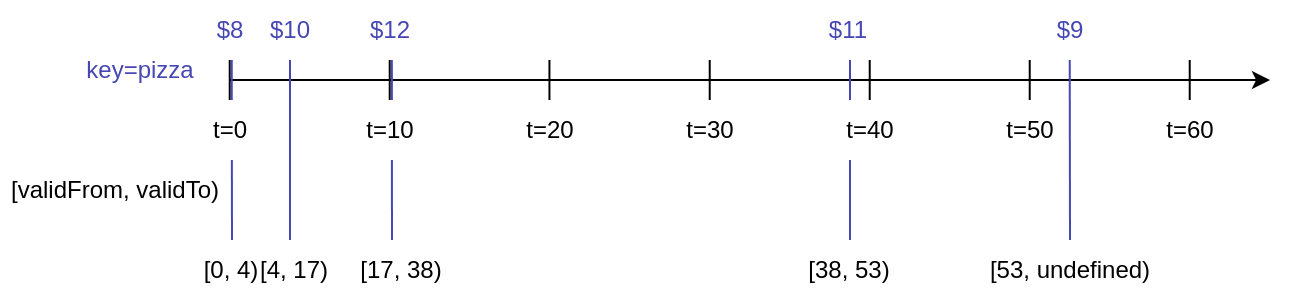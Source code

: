 <mxfile version="24.7.7">
  <diagram name="페이지-1" id="V4AV_RmFJt2NX07-JDYr">
    <mxGraphModel dx="233" dy="443" grid="1" gridSize="10" guides="1" tooltips="1" connect="1" arrows="1" fold="1" page="1" pageScale="1" pageWidth="1169" pageHeight="827" math="0" shadow="0">
      <root>
        <mxCell id="0" />
        <mxCell id="1" parent="0" />
        <mxCell id="ywAT1ExUO0MSNjAcsAdt-11" value="" style="endArrow=none;html=1;rounded=0;" edge="1" parent="1">
          <mxGeometry width="50" height="50" relative="1" as="geometry">
            <mxPoint x="159.86" y="610" as="sourcePoint" />
            <mxPoint x="159.86" y="590" as="targetPoint" />
          </mxGeometry>
        </mxCell>
        <mxCell id="ywAT1ExUO0MSNjAcsAdt-1" value="key=pizza" style="text;html=1;align=center;verticalAlign=middle;whiteSpace=wrap;rounded=0;fontColor=#4747B3;" vertex="1" parent="1">
          <mxGeometry x="80" y="580" width="70" height="30" as="geometry" />
        </mxCell>
        <mxCell id="ywAT1ExUO0MSNjAcsAdt-2" value="" style="endArrow=classic;html=1;rounded=0;" edge="1" parent="1">
          <mxGeometry width="50" height="50" relative="1" as="geometry">
            <mxPoint x="160" y="600" as="sourcePoint" />
            <mxPoint x="680" y="600" as="targetPoint" />
          </mxGeometry>
        </mxCell>
        <mxCell id="ywAT1ExUO0MSNjAcsAdt-5" value="t=20" style="text;html=1;align=center;verticalAlign=middle;whiteSpace=wrap;rounded=0;" vertex="1" parent="1">
          <mxGeometry x="290" y="610" width="60" height="30" as="geometry" />
        </mxCell>
        <mxCell id="ywAT1ExUO0MSNjAcsAdt-6" value="t=30" style="text;html=1;align=center;verticalAlign=middle;whiteSpace=wrap;rounded=0;" vertex="1" parent="1">
          <mxGeometry x="370" y="610" width="60" height="30" as="geometry" />
        </mxCell>
        <mxCell id="ywAT1ExUO0MSNjAcsAdt-8" value="t=50" style="text;html=1;align=center;verticalAlign=middle;whiteSpace=wrap;rounded=0;" vertex="1" parent="1">
          <mxGeometry x="530" y="610" width="60" height="30" as="geometry" />
        </mxCell>
        <mxCell id="ywAT1ExUO0MSNjAcsAdt-9" value="t=60" style="text;html=1;align=center;verticalAlign=middle;whiteSpace=wrap;rounded=0;" vertex="1" parent="1">
          <mxGeometry x="610" y="610" width="60" height="30" as="geometry" />
        </mxCell>
        <mxCell id="ywAT1ExUO0MSNjAcsAdt-12" value="" style="endArrow=none;html=1;rounded=0;" edge="1" parent="1">
          <mxGeometry width="50" height="50" relative="1" as="geometry">
            <mxPoint x="239.86" y="610" as="sourcePoint" />
            <mxPoint x="239.86" y="590" as="targetPoint" />
          </mxGeometry>
        </mxCell>
        <mxCell id="ywAT1ExUO0MSNjAcsAdt-13" value="" style="endArrow=none;html=1;rounded=0;" edge="1" parent="1">
          <mxGeometry width="50" height="50" relative="1" as="geometry">
            <mxPoint x="319.72" y="610" as="sourcePoint" />
            <mxPoint x="319.72" y="590" as="targetPoint" />
          </mxGeometry>
        </mxCell>
        <mxCell id="ywAT1ExUO0MSNjAcsAdt-14" value="" style="endArrow=none;html=1;rounded=0;" edge="1" parent="1">
          <mxGeometry width="50" height="50" relative="1" as="geometry">
            <mxPoint x="399.86" y="610" as="sourcePoint" />
            <mxPoint x="399.86" y="590" as="targetPoint" />
          </mxGeometry>
        </mxCell>
        <mxCell id="ywAT1ExUO0MSNjAcsAdt-15" value="" style="endArrow=none;html=1;rounded=0;" edge="1" parent="1">
          <mxGeometry width="50" height="50" relative="1" as="geometry">
            <mxPoint x="479.86" y="610" as="sourcePoint" />
            <mxPoint x="479.86" y="590" as="targetPoint" />
          </mxGeometry>
        </mxCell>
        <mxCell id="ywAT1ExUO0MSNjAcsAdt-16" value="" style="endArrow=none;html=1;rounded=0;" edge="1" parent="1">
          <mxGeometry width="50" height="50" relative="1" as="geometry">
            <mxPoint x="559.86" y="610" as="sourcePoint" />
            <mxPoint x="559.86" y="590" as="targetPoint" />
          </mxGeometry>
        </mxCell>
        <mxCell id="ywAT1ExUO0MSNjAcsAdt-17" value="" style="endArrow=none;html=1;rounded=0;" edge="1" parent="1">
          <mxGeometry width="50" height="50" relative="1" as="geometry">
            <mxPoint x="639.86" y="610" as="sourcePoint" />
            <mxPoint x="639.86" y="590" as="targetPoint" />
          </mxGeometry>
        </mxCell>
        <mxCell id="ywAT1ExUO0MSNjAcsAdt-18" value="[validFrom, validTo)" style="text;html=1;align=center;verticalAlign=middle;whiteSpace=wrap;rounded=0;fontColor=#000000;" vertex="1" parent="1">
          <mxGeometry x="45" y="640" width="115" height="30" as="geometry" />
        </mxCell>
        <mxCell id="ywAT1ExUO0MSNjAcsAdt-19" value="$8" style="text;html=1;align=center;verticalAlign=middle;whiteSpace=wrap;rounded=0;fontColor=#4747B3;" vertex="1" parent="1">
          <mxGeometry x="125" y="560" width="70" height="30" as="geometry" />
        </mxCell>
        <mxCell id="ywAT1ExUO0MSNjAcsAdt-20" value="" style="endArrow=none;html=1;rounded=0;strokeColor=#4747B3;fontColor=#4747B3;" edge="1" parent="1">
          <mxGeometry width="50" height="50" relative="1" as="geometry">
            <mxPoint x="241" y="680" as="sourcePoint" />
            <mxPoint x="240.92" y="590" as="targetPoint" />
          </mxGeometry>
        </mxCell>
        <mxCell id="ywAT1ExUO0MSNjAcsAdt-21" value="$12" style="text;html=1;align=center;verticalAlign=middle;whiteSpace=wrap;rounded=0;fontColor=#4747B3;" vertex="1" parent="1">
          <mxGeometry x="205" y="560" width="70" height="30" as="geometry" />
        </mxCell>
        <mxCell id="ywAT1ExUO0MSNjAcsAdt-25" value="$10" style="text;html=1;align=center;verticalAlign=middle;whiteSpace=wrap;rounded=0;fontColor=#4747B3;" vertex="1" parent="1">
          <mxGeometry x="155" y="560" width="70" height="30" as="geometry" />
        </mxCell>
        <mxCell id="ywAT1ExUO0MSNjAcsAdt-4" value="t=10" style="text;html=1;align=center;verticalAlign=middle;whiteSpace=wrap;rounded=0;fillColor=default;" vertex="1" parent="1">
          <mxGeometry x="210" y="610" width="60" height="30" as="geometry" />
        </mxCell>
        <mxCell id="ywAT1ExUO0MSNjAcsAdt-27" value="" style="endArrow=none;html=1;rounded=0;strokeColor=#4747B3;fontColor=#4747B3;" edge="1" parent="1">
          <mxGeometry width="50" height="50" relative="1" as="geometry">
            <mxPoint x="470" y="680" as="sourcePoint" />
            <mxPoint x="470" y="590" as="targetPoint" />
          </mxGeometry>
        </mxCell>
        <mxCell id="ywAT1ExUO0MSNjAcsAdt-28" value="" style="endArrow=none;html=1;rounded=0;strokeColor=#4747B3;fontColor=#4747B3;" edge="1" parent="1">
          <mxGeometry width="50" height="50" relative="1" as="geometry">
            <mxPoint x="161" y="680" as="sourcePoint" />
            <mxPoint x="160.86" y="590" as="targetPoint" />
          </mxGeometry>
        </mxCell>
        <mxCell id="ywAT1ExUO0MSNjAcsAdt-3" value="t=0" style="text;html=1;align=center;verticalAlign=middle;whiteSpace=wrap;rounded=0;fillColor=default;" vertex="1" parent="1">
          <mxGeometry x="130" y="610" width="60" height="30" as="geometry" />
        </mxCell>
        <mxCell id="ywAT1ExUO0MSNjAcsAdt-26" value="" style="endArrow=none;html=1;rounded=0;strokeColor=#4747B3;fontColor=#4747B3;" edge="1" parent="1">
          <mxGeometry width="50" height="50" relative="1" as="geometry">
            <mxPoint x="190" y="680" as="sourcePoint" />
            <mxPoint x="190" y="590" as="targetPoint" />
          </mxGeometry>
        </mxCell>
        <mxCell id="ywAT1ExUO0MSNjAcsAdt-7" value="t=40" style="text;html=1;align=center;verticalAlign=middle;whiteSpace=wrap;rounded=0;fillColor=default;" vertex="1" parent="1">
          <mxGeometry x="450" y="610" width="60" height="30" as="geometry" />
        </mxCell>
        <mxCell id="ywAT1ExUO0MSNjAcsAdt-29" value="$11" style="text;html=1;align=center;verticalAlign=middle;whiteSpace=wrap;rounded=0;fontColor=#4747B3;" vertex="1" parent="1">
          <mxGeometry x="434" y="560" width="70" height="30" as="geometry" />
        </mxCell>
        <mxCell id="ywAT1ExUO0MSNjAcsAdt-31" value="" style="endArrow=none;html=1;rounded=0;strokeColor=#4747B3;fontColor=#4747B3;" edge="1" parent="1">
          <mxGeometry width="50" height="50" relative="1" as="geometry">
            <mxPoint x="580" y="680" as="sourcePoint" />
            <mxPoint x="579.86" y="590" as="targetPoint" />
          </mxGeometry>
        </mxCell>
        <mxCell id="ywAT1ExUO0MSNjAcsAdt-32" value="$9" style="text;html=1;align=center;verticalAlign=middle;whiteSpace=wrap;rounded=0;fontColor=#4747B3;" vertex="1" parent="1">
          <mxGeometry x="545" y="560" width="70" height="30" as="geometry" />
        </mxCell>
        <mxCell id="ywAT1ExUO0MSNjAcsAdt-33" value="[0, 4)" style="text;html=1;align=center;verticalAlign=middle;whiteSpace=wrap;rounded=0;fontColor=#000000;" vertex="1" parent="1">
          <mxGeometry x="142.5" y="680" width="35" height="30" as="geometry" />
        </mxCell>
        <mxCell id="ywAT1ExUO0MSNjAcsAdt-34" value="[4, 17)" style="text;html=1;align=center;verticalAlign=middle;whiteSpace=wrap;rounded=0;fontColor=#000000;" vertex="1" parent="1">
          <mxGeometry x="172.5" y="680" width="37.5" height="30" as="geometry" />
        </mxCell>
        <mxCell id="ywAT1ExUO0MSNjAcsAdt-35" value="[17, 38)" style="text;html=1;align=center;verticalAlign=middle;whiteSpace=wrap;rounded=0;fontColor=#000000;" vertex="1" parent="1">
          <mxGeometry x="221.25" y="680" width="48.75" height="30" as="geometry" />
        </mxCell>
        <mxCell id="ywAT1ExUO0MSNjAcsAdt-36" value="[38, 53)" style="text;html=1;align=center;verticalAlign=middle;whiteSpace=wrap;rounded=0;fontColor=#000000;" vertex="1" parent="1">
          <mxGeometry x="444.63" y="680" width="48.75" height="30" as="geometry" />
        </mxCell>
        <mxCell id="ywAT1ExUO0MSNjAcsAdt-37" value="[53, undefined)" style="text;html=1;align=center;verticalAlign=middle;whiteSpace=wrap;rounded=0;fontColor=#000000;" vertex="1" parent="1">
          <mxGeometry x="537.82" y="680" width="84.37" height="30" as="geometry" />
        </mxCell>
      </root>
    </mxGraphModel>
  </diagram>
</mxfile>

